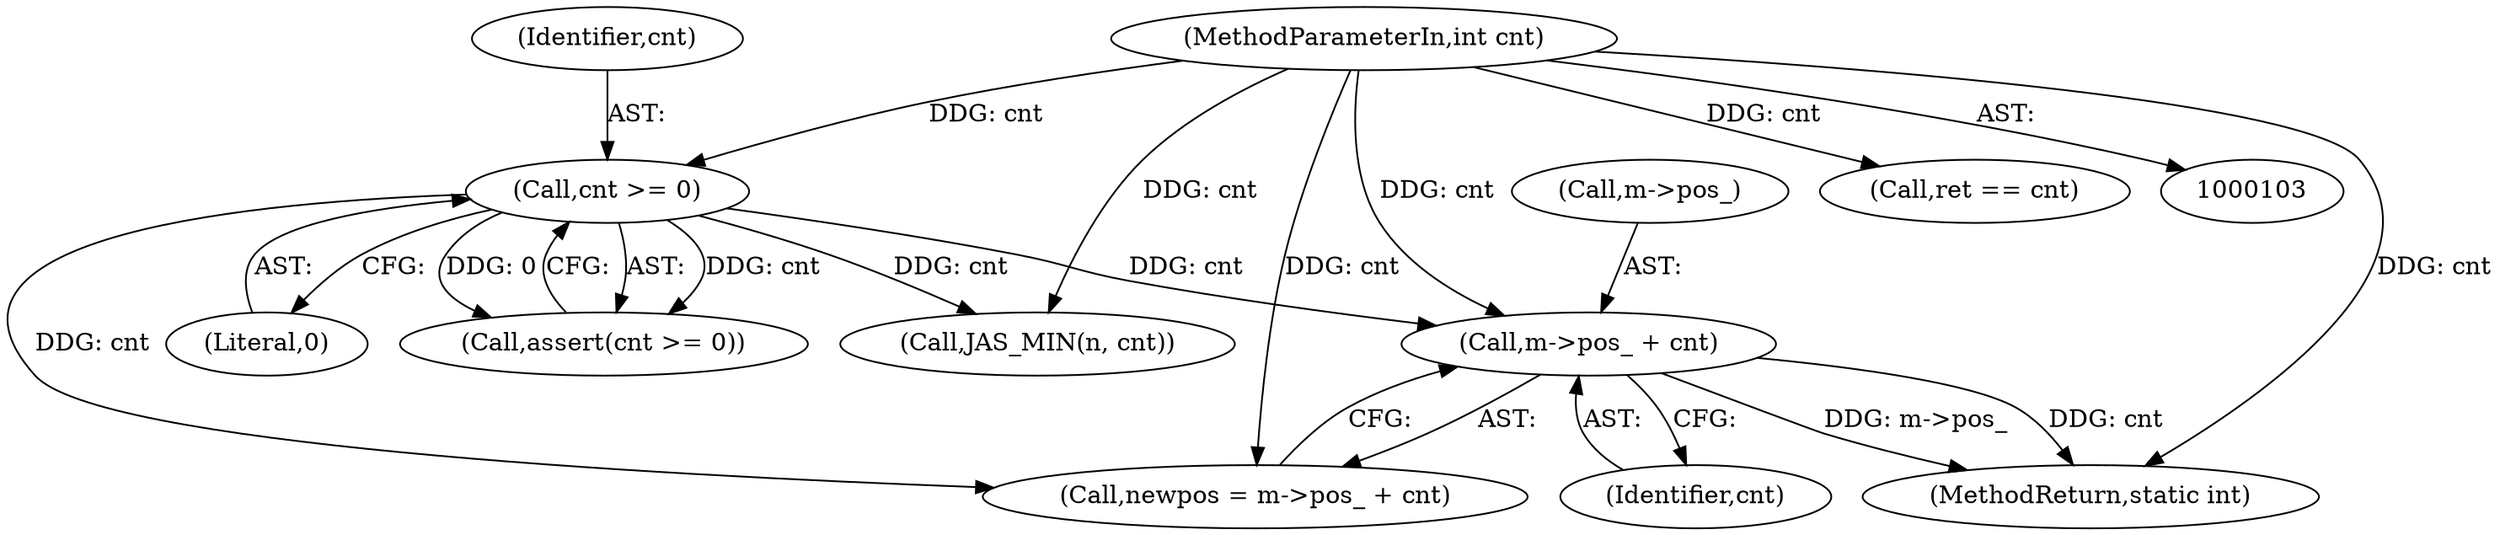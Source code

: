 digraph "0_jasper_634ce8e8a5accc0fa05dd2c20d42b4749d4b2735_7@pointer" {
"1000135" [label="(Call,m->pos_ + cnt)"];
"1000121" [label="(Call,cnt >= 0)"];
"1000106" [label="(MethodParameterIn,int cnt)"];
"1000307" [label="(MethodReturn,static int)"];
"1000121" [label="(Call,cnt >= 0)"];
"1000123" [label="(Literal,0)"];
"1000122" [label="(Identifier,cnt)"];
"1000136" [label="(Call,m->pos_)"];
"1000302" [label="(Call,ret == cnt)"];
"1000133" [label="(Call,newpos = m->pos_ + cnt)"];
"1000139" [label="(Identifier,cnt)"];
"1000261" [label="(Call,JAS_MIN(n, cnt))"];
"1000106" [label="(MethodParameterIn,int cnt)"];
"1000135" [label="(Call,m->pos_ + cnt)"];
"1000120" [label="(Call,assert(cnt >= 0))"];
"1000135" -> "1000133"  [label="AST: "];
"1000135" -> "1000139"  [label="CFG: "];
"1000136" -> "1000135"  [label="AST: "];
"1000139" -> "1000135"  [label="AST: "];
"1000133" -> "1000135"  [label="CFG: "];
"1000135" -> "1000307"  [label="DDG: cnt"];
"1000135" -> "1000307"  [label="DDG: m->pos_"];
"1000121" -> "1000135"  [label="DDG: cnt"];
"1000106" -> "1000135"  [label="DDG: cnt"];
"1000121" -> "1000120"  [label="AST: "];
"1000121" -> "1000123"  [label="CFG: "];
"1000122" -> "1000121"  [label="AST: "];
"1000123" -> "1000121"  [label="AST: "];
"1000120" -> "1000121"  [label="CFG: "];
"1000121" -> "1000120"  [label="DDG: cnt"];
"1000121" -> "1000120"  [label="DDG: 0"];
"1000106" -> "1000121"  [label="DDG: cnt"];
"1000121" -> "1000133"  [label="DDG: cnt"];
"1000121" -> "1000261"  [label="DDG: cnt"];
"1000106" -> "1000103"  [label="AST: "];
"1000106" -> "1000307"  [label="DDG: cnt"];
"1000106" -> "1000133"  [label="DDG: cnt"];
"1000106" -> "1000261"  [label="DDG: cnt"];
"1000106" -> "1000302"  [label="DDG: cnt"];
}
